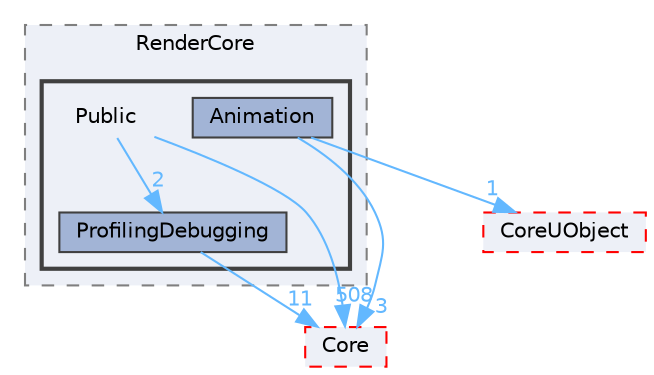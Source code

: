 digraph "Public"
{
 // INTERACTIVE_SVG=YES
 // LATEX_PDF_SIZE
  bgcolor="transparent";
  edge [fontname=Helvetica,fontsize=10,labelfontname=Helvetica,labelfontsize=10];
  node [fontname=Helvetica,fontsize=10,shape=box,height=0.2,width=0.4];
  compound=true
  subgraph clusterdir_1b3e874b84daba3b34ce7cbbd2916bbd {
    graph [ bgcolor="#edf0f7", pencolor="grey50", label="RenderCore", fontname=Helvetica,fontsize=10 style="filled,dashed", URL="dir_1b3e874b84daba3b34ce7cbbd2916bbd.html",tooltip=""]
  subgraph clusterdir_7df75d9827b495046bbbe8fab89ca3fb {
    graph [ bgcolor="#edf0f7", pencolor="grey25", label="", fontname=Helvetica,fontsize=10 style="filled,bold", URL="dir_7df75d9827b495046bbbe8fab89ca3fb.html",tooltip=""]
    dir_7df75d9827b495046bbbe8fab89ca3fb [shape=plaintext, label="Public"];
  dir_9c4101cccc0c3e6f25471593f1abc02d [label="Animation", fillcolor="#a2b4d6", color="grey25", style="filled", URL="dir_9c4101cccc0c3e6f25471593f1abc02d.html",tooltip=""];
  dir_fc33c9c19984c4e2446ab49ae587ca91 [label="ProfilingDebugging", fillcolor="#a2b4d6", color="grey25", style="filled", URL="dir_fc33c9c19984c4e2446ab49ae587ca91.html",tooltip=""];
  }
  }
  dir_0e6cddcc9caa1238c7f3774224afaa45 [label="Core", fillcolor="#edf0f7", color="red", style="filled,dashed", URL="dir_0e6cddcc9caa1238c7f3774224afaa45.html",tooltip=""];
  dir_4c499e5e32e2b4479ad7e552df73eeae [label="CoreUObject", fillcolor="#edf0f7", color="red", style="filled,dashed", URL="dir_4c499e5e32e2b4479ad7e552df73eeae.html",tooltip=""];
  dir_7df75d9827b495046bbbe8fab89ca3fb->dir_0e6cddcc9caa1238c7f3774224afaa45 [headlabel="508", labeldistance=1.5 headhref="dir_000950_000266.html" href="dir_000950_000266.html" color="steelblue1" fontcolor="steelblue1"];
  dir_7df75d9827b495046bbbe8fab89ca3fb->dir_fc33c9c19984c4e2446ab49ae587ca91 [headlabel="2", labeldistance=1.5 headhref="dir_000950_000775.html" href="dir_000950_000775.html" color="steelblue1" fontcolor="steelblue1"];
  dir_9c4101cccc0c3e6f25471593f1abc02d->dir_0e6cddcc9caa1238c7f3774224afaa45 [headlabel="3", labeldistance=1.5 headhref="dir_000036_000266.html" href="dir_000036_000266.html" color="steelblue1" fontcolor="steelblue1"];
  dir_9c4101cccc0c3e6f25471593f1abc02d->dir_4c499e5e32e2b4479ad7e552df73eeae [headlabel="1", labeldistance=1.5 headhref="dir_000036_000268.html" href="dir_000036_000268.html" color="steelblue1" fontcolor="steelblue1"];
  dir_fc33c9c19984c4e2446ab49ae587ca91->dir_0e6cddcc9caa1238c7f3774224afaa45 [headlabel="11", labeldistance=1.5 headhref="dir_000775_000266.html" href="dir_000775_000266.html" color="steelblue1" fontcolor="steelblue1"];
}
